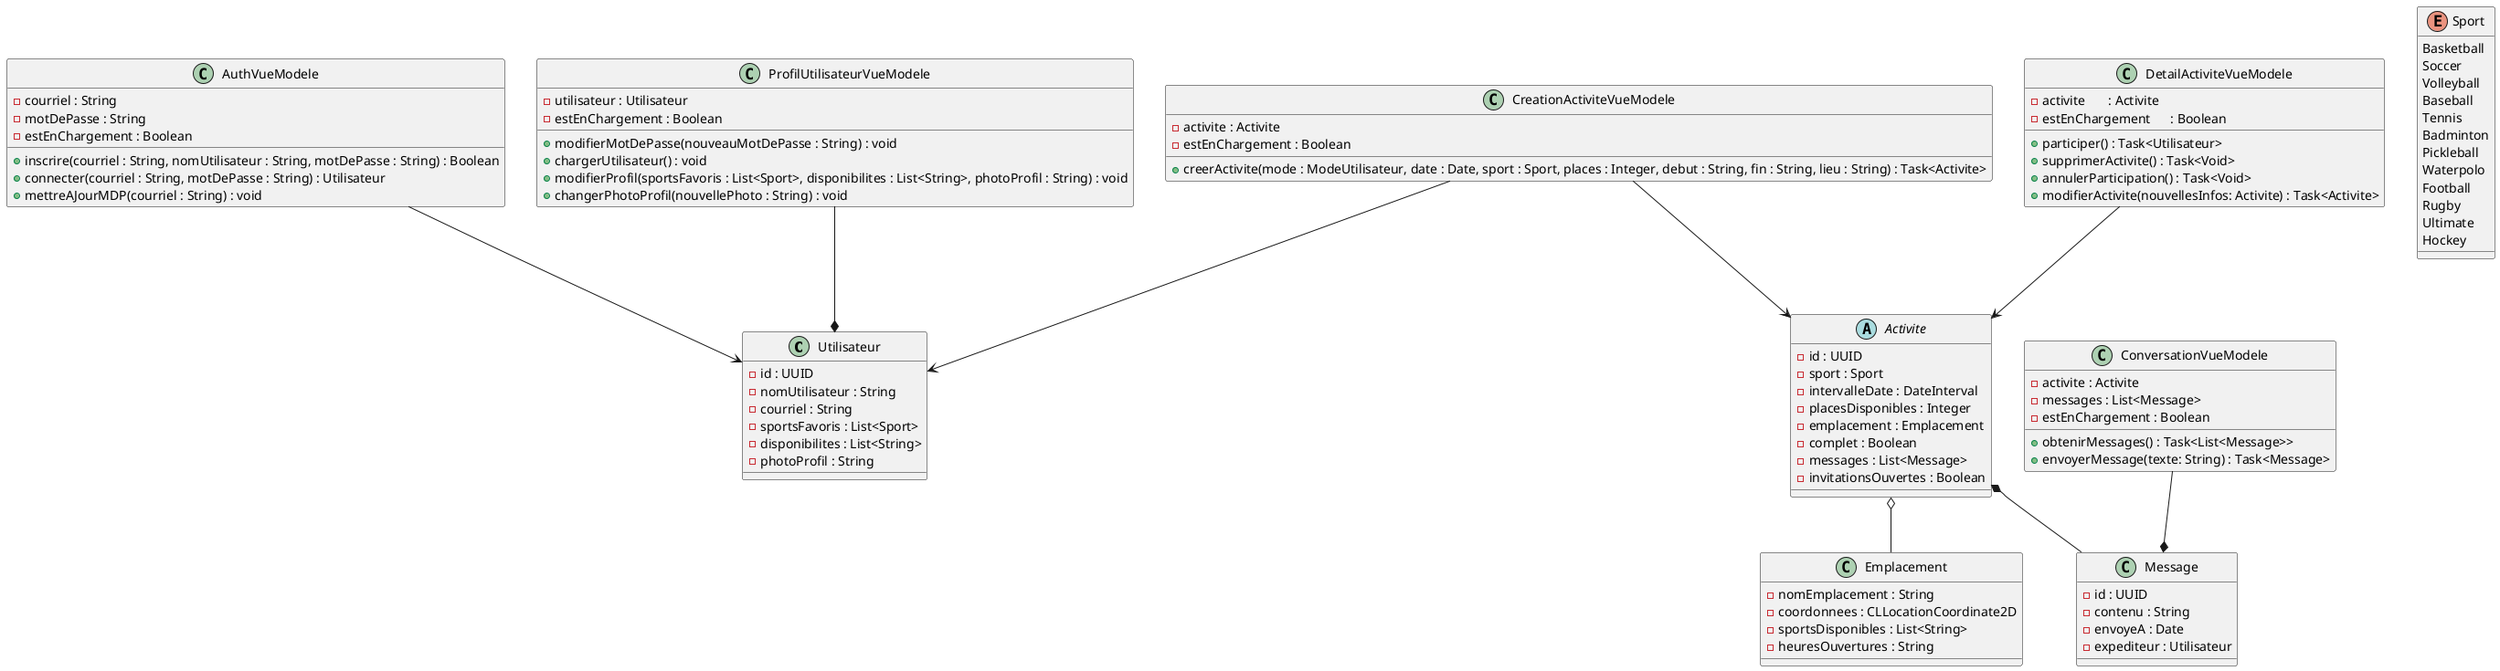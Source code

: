 @startuml SportLink

class Utilisateur {
  - id : UUID
  - nomUtilisateur : String
  - courriel : String
  - sportsFavoris : List<Sport>
  - disponibilites : List<String>
  - photoProfil : String
}
class AuthVueModele {
    - courriel : String
    - motDePasse : String
    - estEnChargement : Boolean
    + inscrire(courriel : String, nomUtilisateur : String, motDePasse : String) : Boolean
    + connecter(courriel : String, motDePasse : String) : Utilisateur
    + mettreAJourMDP(courriel : String) : void
}
class ProfilUtilisateurVueModele {
  - utilisateur : Utilisateur
  - estEnChargement : Boolean
  + modifierMotDePasse(nouveauMotDePasse : String) : void
  + chargerUtilisateur() : void
  + modifierProfil(sportsFavoris : List<Sport>, disponibilites : List<String>, photoProfil : String) : void
  + changerPhotoProfil(nouvellePhoto : String) : void
}
AuthVueModele --> Utilisateur
ProfilUtilisateurVueModele --* Utilisateur

'------------------------------------------------------'
'---------------------- ACTIVITE ----------------------'
'------------------------------------------------------'
abstract class Activite {
  - id : UUID
  - sport : Sport
  - intervalleDate : DateInterval
  - placesDisponibles : Integer
  - emplacement : Emplacement
  - complet : Boolean
  - messages : List<Message>
  - invitationsOuvertes : Boolean
}
class CreationActiviteVueModele {
  - activite : Activite
  - estEnChargement : Boolean
  + creerActivite(mode : ModeUtilisateur, date : Date, sport : Sport, places : Integer, debut : String, fin : String, lieu : String) : Task<Activite>
}
class DetailActiviteVueModele {
  - activite       : Activite
  - estEnChargement      : Boolean
  + participer() : Task<Utilisateur>
  + supprimerActivite() : Task<Void>
  + annulerParticipation() : Task<Void>
  + modifierActivite(nouvellesInfos: Activite) : Task<Activite>
}
DetailActiviteVueModele --> Activite
CreationActiviteVueModele --> Utilisateur
CreationActiviteVueModele --> Activite

'------------------------------------------------------'
'--------------------- EMPLACEMENT --------------------'
'------------------------------------------------------'
class Emplacement {
  - nomEmplacement : String
  - coordonnees : CLLocationCoordinate2D
  - sportsDisponibles : List<String>
  - heuresOuvertures : String 
}
Activite o-- Emplacement
Activite *-- Message

'------------------------------------------------------'
'---------------------- MESSAGE -----------------------'
'------------------------------------------------------'
class Message {
  - id : UUID
  - contenu : String
  - envoyeA : Date
  - expediteur : Utilisateur
}
class ConversationVueModele {
  - activite : Activite
  - messages : List<Message>
  - estEnChargement : Boolean
  + obtenirMessages() : Task<List<Message>>
  + envoyerMessage(texte: String) : Task<Message>
}
ConversationVueModele --* Message


'-------------------- ENUM --------------------'
enum Sport {
  Basketball
  Soccer
  Volleyball
  Baseball
  Tennis 
  Badminton
  Pickleball
  Waterpolo
  Football
  Rugby
  Ultimate
  Hockey
}

@enduml